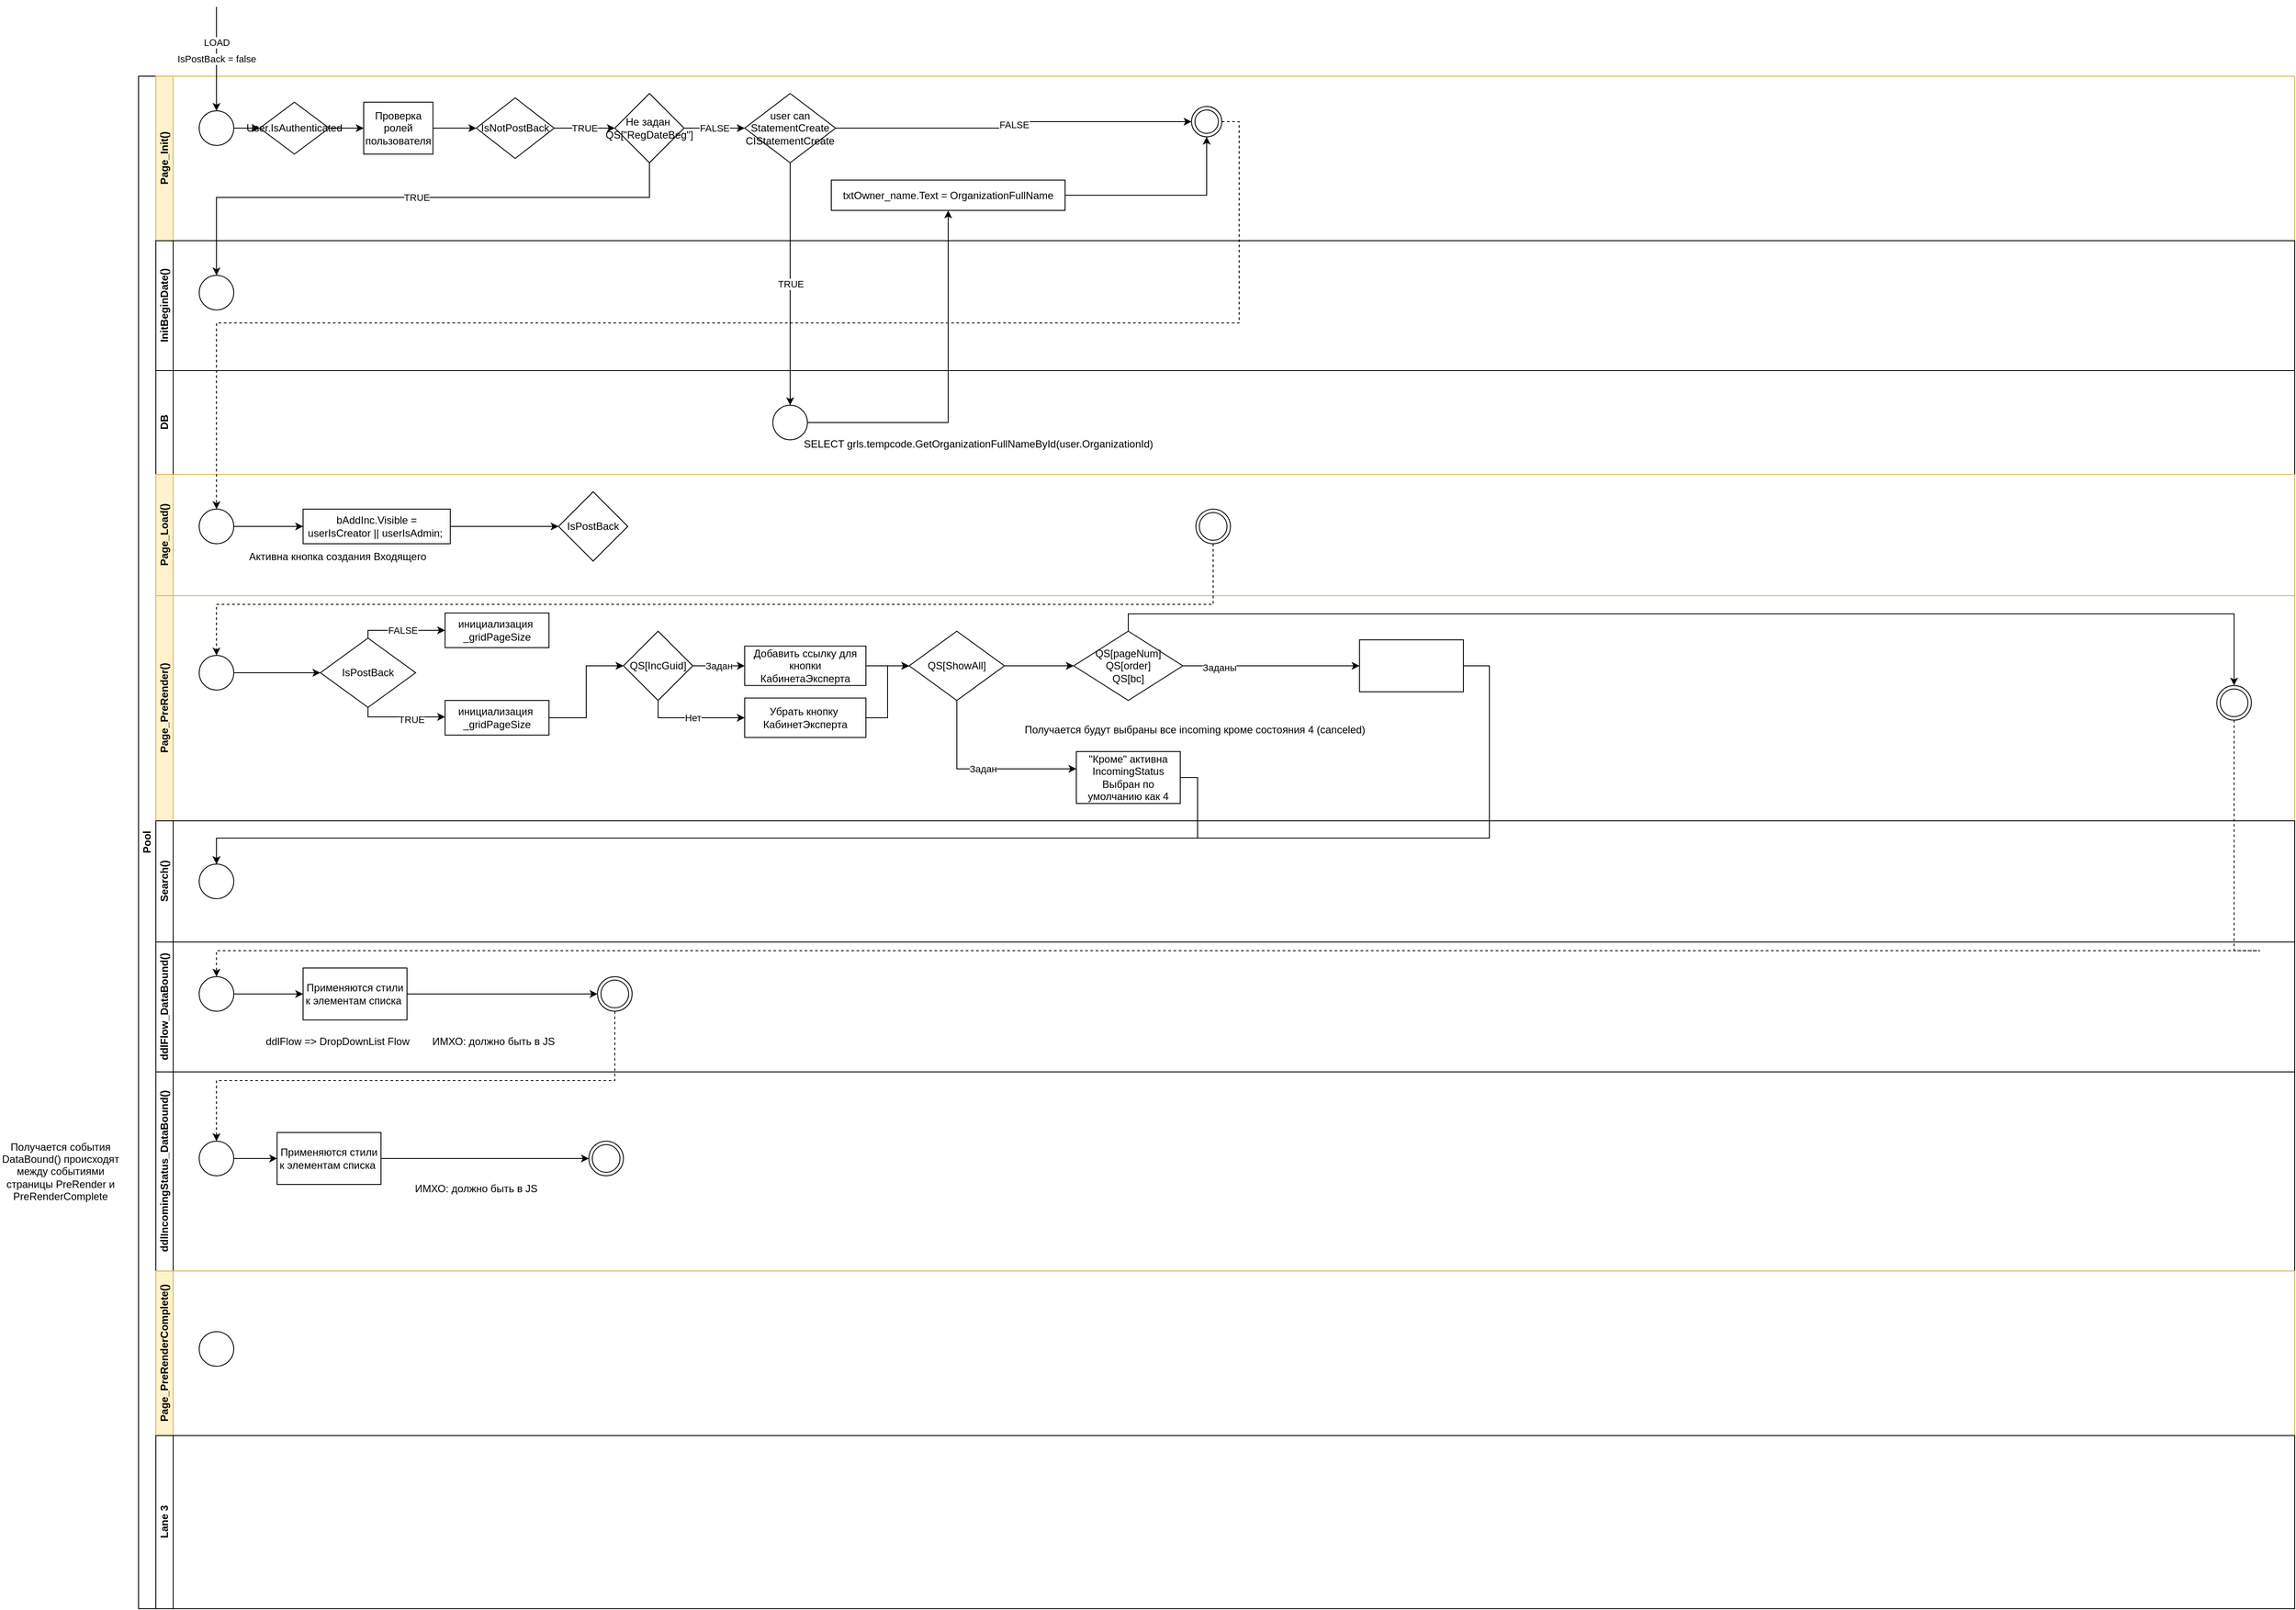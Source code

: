 <mxfile version="20.2.8" type="github" pages="2">
  <diagram id="prtHgNgQTEPvFCAcTncT" name="IsNotPostback">
    <mxGraphModel dx="1410" dy="2114" grid="1" gridSize="10" guides="1" tooltips="1" connect="1" arrows="1" fold="1" page="1" pageScale="1" pageWidth="827" pageHeight="1169" math="0" shadow="0">
      <root>
        <mxCell id="0" />
        <mxCell id="1" parent="0" />
        <mxCell id="dNxyNK7c78bLwvsdeMH5-19" value="Pool" style="swimlane;html=1;childLayout=stackLayout;resizeParent=1;resizeParentMax=0;horizontal=0;startSize=20;horizontalStack=0;" parent="1" vertex="1">
          <mxGeometry x="-30" y="50" width="2490" height="1770" as="geometry" />
        </mxCell>
        <mxCell id="dNxyNK7c78bLwvsdeMH5-20" value="Page_Init()" style="swimlane;html=1;startSize=20;horizontal=0;fillColor=#fff2cc;strokeColor=#d6b656;" parent="dNxyNK7c78bLwvsdeMH5-19" vertex="1">
          <mxGeometry x="20" width="2470" height="190" as="geometry" />
        </mxCell>
        <mxCell id="dNxyNK7c78bLwvsdeMH5-25" value="" style="edgeStyle=orthogonalEdgeStyle;rounded=0;orthogonalLoop=1;jettySize=auto;html=1;" parent="dNxyNK7c78bLwvsdeMH5-20" source="dNxyNK7c78bLwvsdeMH5-23" target="dNxyNK7c78bLwvsdeMH5-24" edge="1">
          <mxGeometry relative="1" as="geometry" />
        </mxCell>
        <mxCell id="dNxyNK7c78bLwvsdeMH5-23" value="" style="ellipse;whiteSpace=wrap;html=1;" parent="dNxyNK7c78bLwvsdeMH5-20" vertex="1">
          <mxGeometry x="50" y="40" width="40" height="40" as="geometry" />
        </mxCell>
        <mxCell id="qjLwmyaU8uEKaYYAKhHv-5" style="edgeStyle=orthogonalEdgeStyle;rounded=0;orthogonalLoop=1;jettySize=auto;html=1;entryX=0;entryY=0.5;entryDx=0;entryDy=0;" edge="1" parent="dNxyNK7c78bLwvsdeMH5-20" source="dNxyNK7c78bLwvsdeMH5-24" target="dNxyNK7c78bLwvsdeMH5-30">
          <mxGeometry relative="1" as="geometry" />
        </mxCell>
        <mxCell id="dNxyNK7c78bLwvsdeMH5-24" value="User.IsAuthenticated" style="rhombus;whiteSpace=wrap;html=1;fontFamily=Helvetica;fontSize=12;fontColor=#000000;align=center;strokeColor=default;fillColor=default;" parent="dNxyNK7c78bLwvsdeMH5-20" vertex="1">
          <mxGeometry x="120" y="30" width="80" height="60" as="geometry" />
        </mxCell>
        <mxCell id="dNxyNK7c78bLwvsdeMH5-33" value="" style="edgeStyle=orthogonalEdgeStyle;rounded=0;orthogonalLoop=1;jettySize=auto;html=1;endArrow=classic;endFill=1;" parent="dNxyNK7c78bLwvsdeMH5-20" source="dNxyNK7c78bLwvsdeMH5-30" target="dNxyNK7c78bLwvsdeMH5-32" edge="1">
          <mxGeometry relative="1" as="geometry" />
        </mxCell>
        <mxCell id="dNxyNK7c78bLwvsdeMH5-30" value="Проверка ролей пользователя" style="rounded=0;whiteSpace=wrap;html=1;fontFamily=Helvetica;fontSize=12;fontColor=#000000;align=center;" parent="dNxyNK7c78bLwvsdeMH5-20" vertex="1">
          <mxGeometry x="240" y="30" width="80" height="60" as="geometry" />
        </mxCell>
        <mxCell id="dNxyNK7c78bLwvsdeMH5-32" value="IsNotPostBack" style="rhombus;whiteSpace=wrap;html=1;fontFamily=Helvetica;fontSize=12;fontColor=default;align=center;strokeColor=default;fillColor=default;" parent="dNxyNK7c78bLwvsdeMH5-20" vertex="1">
          <mxGeometry x="370" y="25" width="90" height="70" as="geometry" />
        </mxCell>
        <mxCell id="qjLwmyaU8uEKaYYAKhHv-28" value="FALSE" style="edgeStyle=orthogonalEdgeStyle;rounded=0;orthogonalLoop=1;jettySize=auto;html=1;entryX=0;entryY=0.5;entryDx=0;entryDy=0;" edge="1" parent="dNxyNK7c78bLwvsdeMH5-20" source="qjLwmyaU8uEKaYYAKhHv-11" target="qjLwmyaU8uEKaYYAKhHv-27">
          <mxGeometry relative="1" as="geometry" />
        </mxCell>
        <mxCell id="qjLwmyaU8uEKaYYAKhHv-11" value="user can&lt;br&gt;StatementCreate&lt;br&gt;CIStatementCreate" style="rhombus;whiteSpace=wrap;html=1;" vertex="1" parent="dNxyNK7c78bLwvsdeMH5-20">
          <mxGeometry x="680" y="20" width="105" height="80" as="geometry" />
        </mxCell>
        <mxCell id="qjLwmyaU8uEKaYYAKhHv-12" value="TRUE" style="edgeStyle=orthogonalEdgeStyle;rounded=0;orthogonalLoop=1;jettySize=auto;html=1;entryX=0;entryY=0.5;entryDx=0;entryDy=0;" edge="1" parent="dNxyNK7c78bLwvsdeMH5-20" source="dNxyNK7c78bLwvsdeMH5-32" target="qjLwmyaU8uEKaYYAKhHv-25">
          <mxGeometry relative="1" as="geometry">
            <mxPoint x="570" y="60" as="targetPoint" />
          </mxGeometry>
        </mxCell>
        <mxCell id="qjLwmyaU8uEKaYYAKhHv-26" value="FALSE" style="edgeStyle=orthogonalEdgeStyle;rounded=0;orthogonalLoop=1;jettySize=auto;html=1;exitX=1;exitY=0.5;exitDx=0;exitDy=0;" edge="1" parent="dNxyNK7c78bLwvsdeMH5-20" source="qjLwmyaU8uEKaYYAKhHv-25" target="qjLwmyaU8uEKaYYAKhHv-11">
          <mxGeometry relative="1" as="geometry" />
        </mxCell>
        <mxCell id="qjLwmyaU8uEKaYYAKhHv-25" value="Не задан&amp;nbsp;&lt;br&gt;QS[&quot;RegDateBeg&quot;]" style="rhombus;whiteSpace=wrap;html=1;" vertex="1" parent="dNxyNK7c78bLwvsdeMH5-20">
          <mxGeometry x="530" y="20" width="80" height="80" as="geometry" />
        </mxCell>
        <mxCell id="qjLwmyaU8uEKaYYAKhHv-27" value="" style="ellipse;shape=doubleEllipse;whiteSpace=wrap;html=1;aspect=fixed;" vertex="1" parent="dNxyNK7c78bLwvsdeMH5-20">
          <mxGeometry x="1196" y="35" width="35" height="35" as="geometry" />
        </mxCell>
        <mxCell id="qjLwmyaU8uEKaYYAKhHv-48" style="edgeStyle=orthogonalEdgeStyle;rounded=0;orthogonalLoop=1;jettySize=auto;html=1;" edge="1" parent="dNxyNK7c78bLwvsdeMH5-20" source="qjLwmyaU8uEKaYYAKhHv-47" target="qjLwmyaU8uEKaYYAKhHv-27">
          <mxGeometry relative="1" as="geometry" />
        </mxCell>
        <mxCell id="qjLwmyaU8uEKaYYAKhHv-47" value="txtOwner_name.Text = OrganizationFullName" style="rounded=0;whiteSpace=wrap;html=1;" vertex="1" parent="dNxyNK7c78bLwvsdeMH5-20">
          <mxGeometry x="780" y="120" width="270" height="35" as="geometry" />
        </mxCell>
        <mxCell id="dNxyNK7c78bLwvsdeMH5-21" value="InitBeginDate()" style="swimlane;html=1;startSize=20;horizontal=0;" parent="dNxyNK7c78bLwvsdeMH5-19" vertex="1">
          <mxGeometry x="20" y="190" width="2470" height="150" as="geometry" />
        </mxCell>
        <mxCell id="qjLwmyaU8uEKaYYAKhHv-9" value="" style="ellipse;whiteSpace=wrap;html=1;" vertex="1" parent="dNxyNK7c78bLwvsdeMH5-21">
          <mxGeometry x="50" y="40" width="40" height="40" as="geometry" />
        </mxCell>
        <mxCell id="dNxyNK7c78bLwvsdeMH5-22" value="DB" style="swimlane;html=1;startSize=20;horizontal=0;" parent="dNxyNK7c78bLwvsdeMH5-19" vertex="1">
          <mxGeometry x="20" y="340" width="2470" height="120" as="geometry" />
        </mxCell>
        <mxCell id="qjLwmyaU8uEKaYYAKhHv-29" value="" style="ellipse;whiteSpace=wrap;html=1;" vertex="1" parent="dNxyNK7c78bLwvsdeMH5-22">
          <mxGeometry x="712.5" y="40" width="40" height="40" as="geometry" />
        </mxCell>
        <mxCell id="qjLwmyaU8uEKaYYAKhHv-31" value="SELECT grls.tempcode.GetOrganizationFullNameById(user.OrganizationId)" style="text;html=1;strokeColor=none;fillColor=none;align=center;verticalAlign=middle;whiteSpace=wrap;rounded=0;" vertex="1" parent="dNxyNK7c78bLwvsdeMH5-22">
          <mxGeometry x="740" y="70" width="420" height="30" as="geometry" />
        </mxCell>
        <mxCell id="qjLwmyaU8uEKaYYAKhHv-17" value="Page_Load()" style="swimlane;html=1;startSize=20;horizontal=0;fillColor=#fff2cc;strokeColor=#d6b656;" vertex="1" parent="dNxyNK7c78bLwvsdeMH5-19">
          <mxGeometry x="20" y="460" width="2470" height="140" as="geometry" />
        </mxCell>
        <mxCell id="qjLwmyaU8uEKaYYAKhHv-18" value="" style="edgeStyle=orthogonalEdgeStyle;rounded=0;orthogonalLoop=1;jettySize=auto;html=1;endArrow=classic;endFill=1;" edge="1" parent="qjLwmyaU8uEKaYYAKhHv-17">
          <mxGeometry relative="1" as="geometry">
            <mxPoint x="320" y="50" as="sourcePoint" />
          </mxGeometry>
        </mxCell>
        <mxCell id="qjLwmyaU8uEKaYYAKhHv-49" value="" style="ellipse;whiteSpace=wrap;html=1;" vertex="1" parent="qjLwmyaU8uEKaYYAKhHv-17">
          <mxGeometry x="50" y="40" width="40" height="40" as="geometry" />
        </mxCell>
        <mxCell id="qjLwmyaU8uEKaYYAKhHv-56" value="Активна кнопка создания Входящего" style="text;html=1;strokeColor=none;fillColor=none;align=center;verticalAlign=middle;whiteSpace=wrap;rounded=0;" vertex="1" parent="qjLwmyaU8uEKaYYAKhHv-17">
          <mxGeometry x="80" y="80" width="260" height="30" as="geometry" />
        </mxCell>
        <mxCell id="qjLwmyaU8uEKaYYAKhHv-60" value="" style="ellipse;shape=doubleEllipse;whiteSpace=wrap;html=1;aspect=fixed;" vertex="1" parent="qjLwmyaU8uEKaYYAKhHv-17">
          <mxGeometry x="1201" y="40" width="40" height="40" as="geometry" />
        </mxCell>
        <mxCell id="qjLwmyaU8uEKaYYAKhHv-7" style="edgeStyle=orthogonalEdgeStyle;rounded=0;orthogonalLoop=1;jettySize=auto;html=1;exitX=0.5;exitY=1;exitDx=0;exitDy=0;" edge="1" parent="dNxyNK7c78bLwvsdeMH5-19" source="qjLwmyaU8uEKaYYAKhHv-25" target="qjLwmyaU8uEKaYYAKhHv-9">
          <mxGeometry relative="1" as="geometry">
            <mxPoint x="180" y="150" as="targetPoint" />
            <Array as="points">
              <mxPoint x="590" y="140" />
              <mxPoint x="90" y="140" />
            </Array>
          </mxGeometry>
        </mxCell>
        <mxCell id="qjLwmyaU8uEKaYYAKhHv-8" value="TRUE" style="edgeLabel;html=1;align=center;verticalAlign=middle;resizable=0;points=[];" vertex="1" connectable="0" parent="qjLwmyaU8uEKaYYAKhHv-7">
          <mxGeometry x="-0.018" relative="1" as="geometry">
            <mxPoint as="offset" />
          </mxGeometry>
        </mxCell>
        <mxCell id="qjLwmyaU8uEKaYYAKhHv-13" value="Page_PreRender()" style="swimlane;html=1;startSize=20;horizontal=0;fillColor=#fff2cc;strokeColor=#d6b656;" vertex="1" parent="dNxyNK7c78bLwvsdeMH5-19">
          <mxGeometry x="20" y="600" width="2470" height="260" as="geometry" />
        </mxCell>
        <mxCell id="qjLwmyaU8uEKaYYAKhHv-14" value="" style="edgeStyle=orthogonalEdgeStyle;rounded=0;orthogonalLoop=1;jettySize=auto;html=1;endArrow=classic;endFill=1;" edge="1" parent="qjLwmyaU8uEKaYYAKhHv-13" target="qjLwmyaU8uEKaYYAKhHv-16">
          <mxGeometry relative="1" as="geometry">
            <mxPoint x="320" y="50" as="sourcePoint" />
          </mxGeometry>
        </mxCell>
        <mxCell id="qjLwmyaU8uEKaYYAKhHv-59" value="" style="ellipse;whiteSpace=wrap;html=1;" vertex="1" parent="qjLwmyaU8uEKaYYAKhHv-13">
          <mxGeometry x="50" y="69" width="40" height="40" as="geometry" />
        </mxCell>
        <mxCell id="qjLwmyaU8uEKaYYAKhHv-64" value="инициализация&amp;nbsp;&lt;br&gt;_gridPageSize" style="whiteSpace=wrap;html=1;" vertex="1" parent="qjLwmyaU8uEKaYYAKhHv-13">
          <mxGeometry x="334" y="121" width="120" height="40" as="geometry" />
        </mxCell>
        <mxCell id="qjLwmyaU8uEKaYYAKhHv-110" value="инициализация&amp;nbsp;&lt;br&gt;_gridPageSize" style="whiteSpace=wrap;html=1;" vertex="1" parent="qjLwmyaU8uEKaYYAKhHv-13">
          <mxGeometry x="334" y="20" width="120" height="40" as="geometry" />
        </mxCell>
        <mxCell id="qjLwmyaU8uEKaYYAKhHv-117" value="Нет" style="edgeStyle=orthogonalEdgeStyle;rounded=0;orthogonalLoop=1;jettySize=auto;html=1;entryX=0;entryY=0.5;entryDx=0;entryDy=0;exitX=0.5;exitY=1;exitDx=0;exitDy=0;" edge="1" parent="qjLwmyaU8uEKaYYAKhHv-13" source="qjLwmyaU8uEKaYYAKhHv-112" target="qjLwmyaU8uEKaYYAKhHv-116">
          <mxGeometry relative="1" as="geometry" />
        </mxCell>
        <mxCell id="qjLwmyaU8uEKaYYAKhHv-112" value="QS[IncGuid]" style="rhombus;whiteSpace=wrap;html=1;" vertex="1" parent="qjLwmyaU8uEKaYYAKhHv-13">
          <mxGeometry x="540" y="41" width="80" height="80" as="geometry" />
        </mxCell>
        <mxCell id="qjLwmyaU8uEKaYYAKhHv-113" value="" style="edgeStyle=orthogonalEdgeStyle;rounded=0;orthogonalLoop=1;jettySize=auto;html=1;" edge="1" parent="qjLwmyaU8uEKaYYAKhHv-13" source="qjLwmyaU8uEKaYYAKhHv-64" target="qjLwmyaU8uEKaYYAKhHv-112">
          <mxGeometry relative="1" as="geometry" />
        </mxCell>
        <mxCell id="qjLwmyaU8uEKaYYAKhHv-114" value="Добавить ссылку для кнопки КабинетаЭксперта" style="whiteSpace=wrap;html=1;" vertex="1" parent="qjLwmyaU8uEKaYYAKhHv-13">
          <mxGeometry x="680" y="58.25" width="140" height="45.5" as="geometry" />
        </mxCell>
        <mxCell id="qjLwmyaU8uEKaYYAKhHv-115" value="Задан" style="edgeStyle=orthogonalEdgeStyle;rounded=0;orthogonalLoop=1;jettySize=auto;html=1;" edge="1" parent="qjLwmyaU8uEKaYYAKhHv-13" source="qjLwmyaU8uEKaYYAKhHv-112" target="qjLwmyaU8uEKaYYAKhHv-114">
          <mxGeometry relative="1" as="geometry" />
        </mxCell>
        <mxCell id="qjLwmyaU8uEKaYYAKhHv-116" value="Убрать кнопку&amp;nbsp;&lt;br&gt;КабинетЭксперта" style="whiteSpace=wrap;html=1;" vertex="1" parent="qjLwmyaU8uEKaYYAKhHv-13">
          <mxGeometry x="680" y="118.25" width="140" height="45.5" as="geometry" />
        </mxCell>
        <mxCell id="qjLwmyaU8uEKaYYAKhHv-118" value="QS[ShowAll]" style="rhombus;whiteSpace=wrap;html=1;" vertex="1" parent="qjLwmyaU8uEKaYYAKhHv-13">
          <mxGeometry x="870" y="41" width="110" height="80" as="geometry" />
        </mxCell>
        <mxCell id="qjLwmyaU8uEKaYYAKhHv-119" value="" style="edgeStyle=orthogonalEdgeStyle;rounded=0;orthogonalLoop=1;jettySize=auto;html=1;" edge="1" parent="qjLwmyaU8uEKaYYAKhHv-13" source="qjLwmyaU8uEKaYYAKhHv-114" target="qjLwmyaU8uEKaYYAKhHv-118">
          <mxGeometry relative="1" as="geometry" />
        </mxCell>
        <mxCell id="qjLwmyaU8uEKaYYAKhHv-120" style="edgeStyle=orthogonalEdgeStyle;rounded=0;orthogonalLoop=1;jettySize=auto;html=1;" edge="1" parent="qjLwmyaU8uEKaYYAKhHv-13" source="qjLwmyaU8uEKaYYAKhHv-116" target="qjLwmyaU8uEKaYYAKhHv-118">
          <mxGeometry relative="1" as="geometry" />
        </mxCell>
        <mxCell id="qjLwmyaU8uEKaYYAKhHv-121" value="&quot;Кроме&quot; активна&lt;br&gt;IncomingStatus Выбран по умолчанию как 4" style="whiteSpace=wrap;html=1;" vertex="1" parent="qjLwmyaU8uEKaYYAKhHv-13">
          <mxGeometry x="1063" y="180" width="120" height="60" as="geometry" />
        </mxCell>
        <mxCell id="qjLwmyaU8uEKaYYAKhHv-122" value="Задан" style="edgeStyle=orthogonalEdgeStyle;rounded=0;orthogonalLoop=1;jettySize=auto;html=1;exitX=0.5;exitY=1;exitDx=0;exitDy=0;" edge="1" parent="qjLwmyaU8uEKaYYAKhHv-13" source="qjLwmyaU8uEKaYYAKhHv-118" target="qjLwmyaU8uEKaYYAKhHv-121">
          <mxGeometry relative="1" as="geometry">
            <Array as="points">
              <mxPoint x="925" y="200" />
            </Array>
          </mxGeometry>
        </mxCell>
        <mxCell id="qjLwmyaU8uEKaYYAKhHv-123" value="Получается будут выбраны все incoming кроме состояния 4 (canceled)" style="text;html=1;strokeColor=none;fillColor=none;align=center;verticalAlign=middle;whiteSpace=wrap;rounded=0;" vertex="1" parent="qjLwmyaU8uEKaYYAKhHv-13">
          <mxGeometry x="990" y="140" width="420" height="30" as="geometry" />
        </mxCell>
        <mxCell id="qjLwmyaU8uEKaYYAKhHv-157" style="edgeStyle=orthogonalEdgeStyle;rounded=0;orthogonalLoop=1;jettySize=auto;html=1;entryX=0.5;entryY=0;entryDx=0;entryDy=0;exitX=0.5;exitY=0;exitDx=0;exitDy=0;" edge="1" parent="qjLwmyaU8uEKaYYAKhHv-13" source="qjLwmyaU8uEKaYYAKhHv-128" target="qjLwmyaU8uEKaYYAKhHv-130">
          <mxGeometry relative="1" as="geometry" />
        </mxCell>
        <mxCell id="qjLwmyaU8uEKaYYAKhHv-128" value="QS[pageNum]&lt;br&gt;QS[order]&lt;br&gt;QS[bc]" style="rhombus;whiteSpace=wrap;html=1;" vertex="1" parent="qjLwmyaU8uEKaYYAKhHv-13">
          <mxGeometry x="1060" y="41" width="126" height="80" as="geometry" />
        </mxCell>
        <mxCell id="qjLwmyaU8uEKaYYAKhHv-129" value="" style="edgeStyle=orthogonalEdgeStyle;rounded=0;orthogonalLoop=1;jettySize=auto;html=1;entryX=0;entryY=0.5;entryDx=0;entryDy=0;exitX=1;exitY=0.5;exitDx=0;exitDy=0;" edge="1" parent="qjLwmyaU8uEKaYYAKhHv-13" source="qjLwmyaU8uEKaYYAKhHv-118" target="qjLwmyaU8uEKaYYAKhHv-128">
          <mxGeometry relative="1" as="geometry" />
        </mxCell>
        <mxCell id="qjLwmyaU8uEKaYYAKhHv-130" value="" style="ellipse;shape=doubleEllipse;whiteSpace=wrap;html=1;aspect=fixed;" vertex="1" parent="qjLwmyaU8uEKaYYAKhHv-13">
          <mxGeometry x="2380" y="103.75" width="40" height="40" as="geometry" />
        </mxCell>
        <mxCell id="qjLwmyaU8uEKaYYAKhHv-153" value="" style="whiteSpace=wrap;html=1;" vertex="1" parent="qjLwmyaU8uEKaYYAKhHv-13">
          <mxGeometry x="1390" y="51" width="120" height="60" as="geometry" />
        </mxCell>
        <mxCell id="qjLwmyaU8uEKaYYAKhHv-154" value="" style="edgeStyle=orthogonalEdgeStyle;rounded=0;orthogonalLoop=1;jettySize=auto;html=1;" edge="1" parent="qjLwmyaU8uEKaYYAKhHv-13" source="qjLwmyaU8uEKaYYAKhHv-128" target="qjLwmyaU8uEKaYYAKhHv-153">
          <mxGeometry relative="1" as="geometry" />
        </mxCell>
        <mxCell id="qjLwmyaU8uEKaYYAKhHv-156" value="Заданы" style="edgeLabel;html=1;align=center;verticalAlign=middle;resizable=0;points=[];" vertex="1" connectable="0" parent="qjLwmyaU8uEKaYYAKhHv-154">
          <mxGeometry x="-0.579" y="-2" relative="1" as="geometry">
            <mxPoint x="-1" as="offset" />
          </mxGeometry>
        </mxCell>
        <mxCell id="qjLwmyaU8uEKaYYAKhHv-23" value="Search()" style="swimlane;html=1;startSize=20;horizontal=0;" vertex="1" parent="dNxyNK7c78bLwvsdeMH5-19">
          <mxGeometry x="20" y="860" width="2470" height="140" as="geometry" />
        </mxCell>
        <mxCell id="qjLwmyaU8uEKaYYAKhHv-24" value="" style="edgeStyle=orthogonalEdgeStyle;rounded=0;orthogonalLoop=1;jettySize=auto;html=1;endArrow=classic;endFill=1;" edge="1" parent="qjLwmyaU8uEKaYYAKhHv-23">
          <mxGeometry relative="1" as="geometry">
            <mxPoint x="320" y="50" as="sourcePoint" />
          </mxGeometry>
        </mxCell>
        <mxCell id="qjLwmyaU8uEKaYYAKhHv-151" value="" style="ellipse;whiteSpace=wrap;html=1;" vertex="1" parent="qjLwmyaU8uEKaYYAKhHv-23">
          <mxGeometry x="50" y="50" width="40" height="40" as="geometry" />
        </mxCell>
        <mxCell id="qjLwmyaU8uEKaYYAKhHv-19" value="ddlFlow_DataBound()" style="swimlane;html=1;startSize=20;horizontal=0;" vertex="1" parent="dNxyNK7c78bLwvsdeMH5-19">
          <mxGeometry x="20" y="1000" width="2470" height="150" as="geometry" />
        </mxCell>
        <mxCell id="qjLwmyaU8uEKaYYAKhHv-20" value="" style="edgeStyle=orthogonalEdgeStyle;rounded=0;orthogonalLoop=1;jettySize=auto;html=1;endArrow=classic;endFill=1;" edge="1" parent="qjLwmyaU8uEKaYYAKhHv-19">
          <mxGeometry relative="1" as="geometry">
            <mxPoint x="320" y="50" as="sourcePoint" />
          </mxGeometry>
        </mxCell>
        <mxCell id="qjLwmyaU8uEKaYYAKhHv-164" value="ddlFlow =&amp;gt; DropDownList Flow" style="text;html=1;strokeColor=none;fillColor=none;align=center;verticalAlign=middle;whiteSpace=wrap;rounded=0;" vertex="1" parent="qjLwmyaU8uEKaYYAKhHv-19">
          <mxGeometry x="120" y="100" width="180" height="30" as="geometry" />
        </mxCell>
        <mxCell id="qjLwmyaU8uEKaYYAKhHv-172" value="ИМХО: должно быть в JS" style="text;html=1;strokeColor=none;fillColor=none;align=center;verticalAlign=middle;whiteSpace=wrap;rounded=0;" vertex="1" parent="qjLwmyaU8uEKaYYAKhHv-19">
          <mxGeometry x="300" y="100" width="180" height="30" as="geometry" />
        </mxCell>
        <mxCell id="qjLwmyaU8uEKaYYAKhHv-181" style="edgeStyle=none;rounded=0;orthogonalLoop=1;jettySize=auto;html=1;endArrow=classic;endFill=1;" edge="1" parent="qjLwmyaU8uEKaYYAKhHv-19" source="qjLwmyaU8uEKaYYAKhHv-162" target="qjLwmyaU8uEKaYYAKhHv-179">
          <mxGeometry relative="1" as="geometry" />
        </mxCell>
        <mxCell id="qjLwmyaU8uEKaYYAKhHv-162" value="Применяются стили к элементам списка&amp;nbsp;" style="whiteSpace=wrap;html=1;" vertex="1" parent="qjLwmyaU8uEKaYYAKhHv-19">
          <mxGeometry x="170" y="30" width="120" height="60" as="geometry" />
        </mxCell>
        <mxCell id="qjLwmyaU8uEKaYYAKhHv-179" value="" style="ellipse;shape=doubleEllipse;whiteSpace=wrap;html=1;aspect=fixed;" vertex="1" parent="qjLwmyaU8uEKaYYAKhHv-19">
          <mxGeometry x="510" y="40" width="40" height="40" as="geometry" />
        </mxCell>
        <mxCell id="qjLwmyaU8uEKaYYAKhHv-159" value="" style="ellipse;whiteSpace=wrap;html=1;" vertex="1" parent="qjLwmyaU8uEKaYYAKhHv-19">
          <mxGeometry x="50" y="40" width="40" height="40" as="geometry" />
        </mxCell>
        <mxCell id="qjLwmyaU8uEKaYYAKhHv-163" value="" style="edgeStyle=none;rounded=0;orthogonalLoop=1;jettySize=auto;html=1;endArrow=classic;endFill=1;" edge="1" parent="qjLwmyaU8uEKaYYAKhHv-19" source="qjLwmyaU8uEKaYYAKhHv-159" target="qjLwmyaU8uEKaYYAKhHv-162">
          <mxGeometry relative="1" as="geometry" />
        </mxCell>
        <mxCell id="qjLwmyaU8uEKaYYAKhHv-165" value="ddlIncomingStatus_DataBound()" style="swimlane;html=1;startSize=20;horizontal=0;" vertex="1" parent="dNxyNK7c78bLwvsdeMH5-19">
          <mxGeometry x="20" y="1150" width="2470" height="230" as="geometry" />
        </mxCell>
        <mxCell id="qjLwmyaU8uEKaYYAKhHv-166" value="" style="edgeStyle=orthogonalEdgeStyle;rounded=0;orthogonalLoop=1;jettySize=auto;html=1;endArrow=classic;endFill=1;" edge="1" parent="qjLwmyaU8uEKaYYAKhHv-165">
          <mxGeometry relative="1" as="geometry">
            <mxPoint x="320" y="50" as="sourcePoint" />
          </mxGeometry>
        </mxCell>
        <mxCell id="qjLwmyaU8uEKaYYAKhHv-169" value="" style="ellipse;whiteSpace=wrap;html=1;" vertex="1" parent="qjLwmyaU8uEKaYYAKhHv-165">
          <mxGeometry x="50" y="80" width="40" height="40" as="geometry" />
        </mxCell>
        <mxCell id="qjLwmyaU8uEKaYYAKhHv-182" style="edgeStyle=none;rounded=0;orthogonalLoop=1;jettySize=auto;html=1;endArrow=classic;endFill=1;" edge="1" parent="qjLwmyaU8uEKaYYAKhHv-165" source="qjLwmyaU8uEKaYYAKhHv-170" target="qjLwmyaU8uEKaYYAKhHv-180">
          <mxGeometry relative="1" as="geometry" />
        </mxCell>
        <mxCell id="qjLwmyaU8uEKaYYAKhHv-170" value="Применяются стили к элементам списка&amp;nbsp;" style="whiteSpace=wrap;html=1;" vertex="1" parent="qjLwmyaU8uEKaYYAKhHv-165">
          <mxGeometry x="140" y="70" width="120" height="60" as="geometry" />
        </mxCell>
        <mxCell id="qjLwmyaU8uEKaYYAKhHv-171" value="" style="edgeStyle=none;rounded=0;orthogonalLoop=1;jettySize=auto;html=1;endArrow=classic;endFill=1;exitX=1;exitY=0.5;exitDx=0;exitDy=0;entryX=0;entryY=0.5;entryDx=0;entryDy=0;" edge="1" parent="qjLwmyaU8uEKaYYAKhHv-165" source="qjLwmyaU8uEKaYYAKhHv-169" target="qjLwmyaU8uEKaYYAKhHv-170">
          <mxGeometry relative="1" as="geometry">
            <mxPoint x="110" y="-70" as="sourcePoint" />
            <mxPoint x="150" y="-70" as="targetPoint" />
          </mxGeometry>
        </mxCell>
        <mxCell id="qjLwmyaU8uEKaYYAKhHv-178" value="ИМХО: должно быть в JS" style="text;html=1;strokeColor=none;fillColor=none;align=center;verticalAlign=middle;whiteSpace=wrap;rounded=0;" vertex="1" parent="qjLwmyaU8uEKaYYAKhHv-165">
          <mxGeometry x="280" y="120" width="180" height="30" as="geometry" />
        </mxCell>
        <mxCell id="qjLwmyaU8uEKaYYAKhHv-180" value="" style="ellipse;shape=doubleEllipse;whiteSpace=wrap;html=1;aspect=fixed;" vertex="1" parent="qjLwmyaU8uEKaYYAKhHv-165">
          <mxGeometry x="500" y="80" width="40" height="40" as="geometry" />
        </mxCell>
        <mxCell id="qjLwmyaU8uEKaYYAKhHv-167" value="Page_PreRenderComplete()" style="swimlane;html=1;startSize=20;horizontal=0;fillColor=#fff2cc;strokeColor=#d6b656;" vertex="1" parent="dNxyNK7c78bLwvsdeMH5-19">
          <mxGeometry x="20" y="1380" width="2470" height="190" as="geometry" />
        </mxCell>
        <mxCell id="qjLwmyaU8uEKaYYAKhHv-168" value="" style="edgeStyle=orthogonalEdgeStyle;rounded=0;orthogonalLoop=1;jettySize=auto;html=1;endArrow=classic;endFill=1;" edge="1" parent="qjLwmyaU8uEKaYYAKhHv-167">
          <mxGeometry relative="1" as="geometry">
            <mxPoint x="320" y="50" as="sourcePoint" />
          </mxGeometry>
        </mxCell>
        <mxCell id="qjLwmyaU8uEKaYYAKhHv-183" value="" style="ellipse;whiteSpace=wrap;html=1;" vertex="1" parent="qjLwmyaU8uEKaYYAKhHv-167">
          <mxGeometry x="50" y="70" width="40" height="40" as="geometry" />
        </mxCell>
        <mxCell id="qjLwmyaU8uEKaYYAKhHv-21" value="Lane 3" style="swimlane;html=1;startSize=20;horizontal=0;" vertex="1" parent="dNxyNK7c78bLwvsdeMH5-19">
          <mxGeometry x="20" y="1570" width="2470" height="200" as="geometry" />
        </mxCell>
        <mxCell id="qjLwmyaU8uEKaYYAKhHv-22" value="" style="edgeStyle=orthogonalEdgeStyle;rounded=0;orthogonalLoop=1;jettySize=auto;html=1;endArrow=classic;endFill=1;" edge="1" parent="qjLwmyaU8uEKaYYAKhHv-21">
          <mxGeometry relative="1" as="geometry">
            <mxPoint x="320" y="50" as="sourcePoint" />
          </mxGeometry>
        </mxCell>
        <mxCell id="qjLwmyaU8uEKaYYAKhHv-30" value="TRUE" style="edgeStyle=orthogonalEdgeStyle;rounded=0;orthogonalLoop=1;jettySize=auto;html=1;exitX=0.5;exitY=1;exitDx=0;exitDy=0;entryX=0.5;entryY=0;entryDx=0;entryDy=0;" edge="1" parent="dNxyNK7c78bLwvsdeMH5-19" source="qjLwmyaU8uEKaYYAKhHv-11" target="qjLwmyaU8uEKaYYAKhHv-29">
          <mxGeometry relative="1" as="geometry">
            <Array as="points">
              <mxPoint x="753" y="110" />
              <mxPoint x="753" y="110" />
            </Array>
          </mxGeometry>
        </mxCell>
        <mxCell id="qjLwmyaU8uEKaYYAKhHv-46" style="edgeStyle=orthogonalEdgeStyle;rounded=0;orthogonalLoop=1;jettySize=auto;html=1;" edge="1" parent="dNxyNK7c78bLwvsdeMH5-19" source="qjLwmyaU8uEKaYYAKhHv-29" target="qjLwmyaU8uEKaYYAKhHv-47">
          <mxGeometry relative="1" as="geometry">
            <mxPoint x="880" y="150" as="targetPoint" />
            <Array as="points">
              <mxPoint x="935" y="400" />
            </Array>
          </mxGeometry>
        </mxCell>
        <mxCell id="qjLwmyaU8uEKaYYAKhHv-50" style="edgeStyle=orthogonalEdgeStyle;rounded=0;orthogonalLoop=1;jettySize=auto;html=1;exitX=1;exitY=0.5;exitDx=0;exitDy=0;entryX=0.5;entryY=0;entryDx=0;entryDy=0;dashed=1;" edge="1" parent="dNxyNK7c78bLwvsdeMH5-19" source="qjLwmyaU8uEKaYYAKhHv-27" target="qjLwmyaU8uEKaYYAKhHv-49">
          <mxGeometry relative="1" as="geometry" />
        </mxCell>
        <mxCell id="qjLwmyaU8uEKaYYAKhHv-61" style="edgeStyle=orthogonalEdgeStyle;rounded=0;orthogonalLoop=1;jettySize=auto;html=1;exitX=0.5;exitY=1;exitDx=0;exitDy=0;entryX=0.5;entryY=0;entryDx=0;entryDy=0;dashed=1;" edge="1" parent="dNxyNK7c78bLwvsdeMH5-19" source="qjLwmyaU8uEKaYYAKhHv-60" target="qjLwmyaU8uEKaYYAKhHv-59">
          <mxGeometry relative="1" as="geometry">
            <mxPoint x="1261.0" y="62.5" as="sourcePoint" />
            <mxPoint x="110" y="510" as="targetPoint" />
            <Array as="points">
              <mxPoint x="1241" y="610" />
              <mxPoint x="90" y="610" />
            </Array>
          </mxGeometry>
        </mxCell>
        <mxCell id="qjLwmyaU8uEKaYYAKhHv-152" style="edgeStyle=orthogonalEdgeStyle;rounded=0;orthogonalLoop=1;jettySize=auto;html=1;entryX=0.5;entryY=0;entryDx=0;entryDy=0;exitX=1;exitY=0.5;exitDx=0;exitDy=0;" edge="1" parent="dNxyNK7c78bLwvsdeMH5-19" source="qjLwmyaU8uEKaYYAKhHv-121" target="qjLwmyaU8uEKaYYAKhHv-151">
          <mxGeometry relative="1" as="geometry">
            <Array as="points">
              <mxPoint x="1223" y="810" />
              <mxPoint x="1223" y="880" />
              <mxPoint x="90" y="880" />
            </Array>
          </mxGeometry>
        </mxCell>
        <mxCell id="qjLwmyaU8uEKaYYAKhHv-155" style="edgeStyle=orthogonalEdgeStyle;rounded=0;orthogonalLoop=1;jettySize=auto;html=1;exitX=1;exitY=0.5;exitDx=0;exitDy=0;entryX=0.5;entryY=0;entryDx=0;entryDy=0;" edge="1" parent="dNxyNK7c78bLwvsdeMH5-19" source="qjLwmyaU8uEKaYYAKhHv-153" target="qjLwmyaU8uEKaYYAKhHv-151">
          <mxGeometry relative="1" as="geometry">
            <Array as="points">
              <mxPoint x="1560" y="681" />
              <mxPoint x="1560" y="880" />
              <mxPoint x="90" y="880" />
            </Array>
          </mxGeometry>
        </mxCell>
        <mxCell id="qjLwmyaU8uEKaYYAKhHv-158" style="edgeStyle=orthogonalEdgeStyle;rounded=0;orthogonalLoop=1;jettySize=auto;html=1;dashed=1;startArrow=none;entryX=0.5;entryY=0;entryDx=0;entryDy=0;exitX=0.5;exitY=1;exitDx=0;exitDy=0;" edge="1" parent="dNxyNK7c78bLwvsdeMH5-19" source="qjLwmyaU8uEKaYYAKhHv-179" target="qjLwmyaU8uEKaYYAKhHv-169">
          <mxGeometry relative="1" as="geometry">
            <mxPoint x="320" y="1180" as="sourcePoint" />
            <mxPoint x="140" y="1140" as="targetPoint" />
            <Array as="points">
              <mxPoint x="550" y="1160" />
              <mxPoint x="90" y="1160" />
            </Array>
          </mxGeometry>
        </mxCell>
        <mxCell id="qjLwmyaU8uEKaYYAKhHv-160" value="" style="edgeStyle=orthogonalEdgeStyle;rounded=0;orthogonalLoop=1;jettySize=auto;html=1;dashed=1;endArrow=classic;exitX=0.5;exitY=1;exitDx=0;exitDy=0;entryX=0.5;entryY=0;entryDx=0;entryDy=0;endFill=1;" edge="1" parent="dNxyNK7c78bLwvsdeMH5-19" source="qjLwmyaU8uEKaYYAKhHv-130" target="qjLwmyaU8uEKaYYAKhHv-159">
          <mxGeometry relative="1" as="geometry">
            <mxPoint x="1580" y="600" as="sourcePoint" />
            <mxPoint x="160" y="1020" as="targetPoint" />
            <Array as="points">
              <mxPoint x="2450" y="1010" />
              <mxPoint x="130" y="1010" />
            </Array>
          </mxGeometry>
        </mxCell>
        <mxCell id="qjLwmyaU8uEKaYYAKhHv-2" value="IsPostBack = false" style="endArrow=classic;html=1;rounded=0;" edge="1" parent="1" target="dNxyNK7c78bLwvsdeMH5-23">
          <mxGeometry width="50" height="50" relative="1" as="geometry">
            <mxPoint x="60" y="-30" as="sourcePoint" />
            <mxPoint x="130" y="-50" as="targetPoint" />
          </mxGeometry>
        </mxCell>
        <mxCell id="qjLwmyaU8uEKaYYAKhHv-3" value="LOAD" style="edgeLabel;html=1;align=center;verticalAlign=middle;resizable=0;points=[];" vertex="1" connectable="0" parent="qjLwmyaU8uEKaYYAKhHv-2">
          <mxGeometry x="-0.314" relative="1" as="geometry">
            <mxPoint as="offset" />
          </mxGeometry>
        </mxCell>
        <mxCell id="qjLwmyaU8uEKaYYAKhHv-58" value="" style="edgeStyle=orthogonalEdgeStyle;rounded=0;orthogonalLoop=1;jettySize=auto;html=1;" edge="1" parent="1" source="qjLwmyaU8uEKaYYAKhHv-54" target="qjLwmyaU8uEKaYYAKhHv-57">
          <mxGeometry relative="1" as="geometry" />
        </mxCell>
        <mxCell id="qjLwmyaU8uEKaYYAKhHv-54" value="bAddInc.Visible = userIsCreator || userIsAdmin;&amp;nbsp;" style="whiteSpace=wrap;html=1;" vertex="1" parent="1">
          <mxGeometry x="160" y="550" width="170" height="40" as="geometry" />
        </mxCell>
        <mxCell id="qjLwmyaU8uEKaYYAKhHv-55" value="" style="edgeStyle=orthogonalEdgeStyle;rounded=0;orthogonalLoop=1;jettySize=auto;html=1;" edge="1" parent="1" source="qjLwmyaU8uEKaYYAKhHv-49" target="qjLwmyaU8uEKaYYAKhHv-54">
          <mxGeometry relative="1" as="geometry" />
        </mxCell>
        <mxCell id="qjLwmyaU8uEKaYYAKhHv-57" value="IsPostBack" style="rhombus;whiteSpace=wrap;html=1;" vertex="1" parent="1">
          <mxGeometry x="455" y="530" width="80" height="80" as="geometry" />
        </mxCell>
        <mxCell id="qjLwmyaU8uEKaYYAKhHv-65" value="FALSE" style="edgeStyle=orthogonalEdgeStyle;rounded=0;orthogonalLoop=1;jettySize=auto;html=1;entryX=0;entryY=0.5;entryDx=0;entryDy=0;exitX=0.5;exitY=0;exitDx=0;exitDy=0;" edge="1" parent="1" source="qjLwmyaU8uEKaYYAKhHv-62" target="qjLwmyaU8uEKaYYAKhHv-110">
          <mxGeometry relative="1" as="geometry">
            <Array as="points">
              <mxPoint x="235" y="690" />
            </Array>
          </mxGeometry>
        </mxCell>
        <mxCell id="qjLwmyaU8uEKaYYAKhHv-66" value="" style="edgeStyle=orthogonalEdgeStyle;rounded=0;orthogonalLoop=1;jettySize=auto;html=1;exitX=0.5;exitY=1;exitDx=0;exitDy=0;" edge="1" parent="1" source="qjLwmyaU8uEKaYYAKhHv-62" target="qjLwmyaU8uEKaYYAKhHv-64">
          <mxGeometry relative="1" as="geometry">
            <Array as="points">
              <mxPoint x="235" y="790" />
            </Array>
          </mxGeometry>
        </mxCell>
        <mxCell id="qjLwmyaU8uEKaYYAKhHv-111" value="TRUE" style="edgeLabel;html=1;align=center;verticalAlign=middle;resizable=0;points=[];" vertex="1" connectable="0" parent="qjLwmyaU8uEKaYYAKhHv-66">
          <mxGeometry x="0.21" y="-3" relative="1" as="geometry">
            <mxPoint as="offset" />
          </mxGeometry>
        </mxCell>
        <mxCell id="qjLwmyaU8uEKaYYAKhHv-62" value="IsPostBack" style="rhombus;whiteSpace=wrap;html=1;" vertex="1" parent="1">
          <mxGeometry x="180" y="699" width="110" height="80" as="geometry" />
        </mxCell>
        <mxCell id="qjLwmyaU8uEKaYYAKhHv-63" value="" style="edgeStyle=orthogonalEdgeStyle;rounded=0;orthogonalLoop=1;jettySize=auto;html=1;" edge="1" parent="1" source="qjLwmyaU8uEKaYYAKhHv-59" target="qjLwmyaU8uEKaYYAKhHv-62">
          <mxGeometry relative="1" as="geometry" />
        </mxCell>
        <mxCell id="qjLwmyaU8uEKaYYAKhHv-184" value="Получается события DataBound() происходят между событиями страницы PreRender и PreRenderComplete" style="text;html=1;strokeColor=none;fillColor=none;align=center;verticalAlign=middle;whiteSpace=wrap;rounded=0;" vertex="1" parent="1">
          <mxGeometry x="-190" y="1270" width="140" height="90" as="geometry" />
        </mxCell>
      </root>
    </mxGraphModel>
  </diagram>
  <diagram id="e3KUffEwfyU8mr6G7Obt" name="bSeek_Clicked">
    <mxGraphModel dx="1610" dy="2114" grid="1" gridSize="10" guides="1" tooltips="1" connect="1" arrows="1" fold="1" page="1" pageScale="1" pageWidth="827" pageHeight="1169" math="0" shadow="0">
      <root>
        <mxCell id="0" />
        <mxCell id="1" parent="0" />
        <mxCell id="ZuPbJozLTuiYDLv1uglA-1" value="Pool" style="swimlane;html=1;childLayout=stackLayout;resizeParent=1;resizeParentMax=0;horizontal=0;startSize=20;horizontalStack=0;" vertex="1" parent="1">
          <mxGeometry x="-30" y="50" width="2490" height="1770" as="geometry" />
        </mxCell>
        <mxCell id="ZuPbJozLTuiYDLv1uglA-77" value="Lane 3" style="swimlane;html=1;startSize=20;horizontal=0;" vertex="1" parent="ZuPbJozLTuiYDLv1uglA-1">
          <mxGeometry x="20" width="2470" height="200" as="geometry" />
        </mxCell>
        <mxCell id="ZuPbJozLTuiYDLv1uglA-78" value="" style="edgeStyle=orthogonalEdgeStyle;rounded=0;orthogonalLoop=1;jettySize=auto;html=1;endArrow=classic;endFill=1;" edge="1" parent="ZuPbJozLTuiYDLv1uglA-77">
          <mxGeometry relative="1" as="geometry">
            <mxPoint x="320" y="50" as="sourcePoint" />
          </mxGeometry>
        </mxCell>
        <mxCell id="lZBe6F1vkot5XWrMkhTa-4" style="edgeStyle=none;rounded=0;orthogonalLoop=1;jettySize=auto;html=1;endArrow=classic;endFill=1;" edge="1" parent="ZuPbJozLTuiYDLv1uglA-77" source="lZBe6F1vkot5XWrMkhTa-2" target="lZBe6F1vkot5XWrMkhTa-3">
          <mxGeometry relative="1" as="geometry" />
        </mxCell>
        <mxCell id="lZBe6F1vkot5XWrMkhTa-2" value="" style="ellipse;whiteSpace=wrap;html=1;" vertex="1" parent="ZuPbJozLTuiYDLv1uglA-77">
          <mxGeometry x="50" y="80" width="40" height="40" as="geometry" />
        </mxCell>
        <mxCell id="lZBe6F1vkot5XWrMkhTa-3" value="Redirect" style="ellipse;shape=doubleEllipse;whiteSpace=wrap;html=1;aspect=fixed;verticalAlign=top;align=center;labelPosition=center;verticalLabelPosition=bottom;" vertex="1" parent="ZuPbJozLTuiYDLv1uglA-77">
          <mxGeometry x="170" y="82.5" width="35" height="35" as="geometry" />
        </mxCell>
        <mxCell id="ZuPbJozLTuiYDLv1uglA-2" value="Page_Init()" style="swimlane;html=1;startSize=20;horizontal=0;fillColor=#fff2cc;strokeColor=#d6b656;" vertex="1" parent="ZuPbJozLTuiYDLv1uglA-1">
          <mxGeometry x="20" y="200" width="2470" height="190" as="geometry" />
        </mxCell>
        <mxCell id="ZuPbJozLTuiYDLv1uglA-3" value="" style="edgeStyle=orthogonalEdgeStyle;rounded=0;orthogonalLoop=1;jettySize=auto;html=1;" edge="1" parent="ZuPbJozLTuiYDLv1uglA-2" source="ZuPbJozLTuiYDLv1uglA-4" target="ZuPbJozLTuiYDLv1uglA-6">
          <mxGeometry relative="1" as="geometry" />
        </mxCell>
        <mxCell id="ZuPbJozLTuiYDLv1uglA-4" value="" style="ellipse;whiteSpace=wrap;html=1;" vertex="1" parent="ZuPbJozLTuiYDLv1uglA-2">
          <mxGeometry x="50" y="40" width="40" height="40" as="geometry" />
        </mxCell>
        <mxCell id="ZuPbJozLTuiYDLv1uglA-5" style="edgeStyle=orthogonalEdgeStyle;rounded=0;orthogonalLoop=1;jettySize=auto;html=1;entryX=0;entryY=0.5;entryDx=0;entryDy=0;" edge="1" parent="ZuPbJozLTuiYDLv1uglA-2" source="ZuPbJozLTuiYDLv1uglA-6" target="ZuPbJozLTuiYDLv1uglA-8">
          <mxGeometry relative="1" as="geometry" />
        </mxCell>
        <mxCell id="ZuPbJozLTuiYDLv1uglA-6" value="User.IsAuthenticated" style="rhombus;whiteSpace=wrap;html=1;fontFamily=Helvetica;fontSize=12;fontColor=#000000;align=center;strokeColor=default;fillColor=default;" vertex="1" parent="ZuPbJozLTuiYDLv1uglA-2">
          <mxGeometry x="120" y="30" width="80" height="60" as="geometry" />
        </mxCell>
        <mxCell id="ZuPbJozLTuiYDLv1uglA-7" value="" style="edgeStyle=orthogonalEdgeStyle;rounded=0;orthogonalLoop=1;jettySize=auto;html=1;endArrow=classic;endFill=1;" edge="1" parent="ZuPbJozLTuiYDLv1uglA-2" source="ZuPbJozLTuiYDLv1uglA-8" target="ZuPbJozLTuiYDLv1uglA-9">
          <mxGeometry relative="1" as="geometry" />
        </mxCell>
        <mxCell id="ZuPbJozLTuiYDLv1uglA-8" value="Проверка ролей пользователя" style="rounded=0;whiteSpace=wrap;html=1;fontFamily=Helvetica;fontSize=12;fontColor=#000000;align=center;" vertex="1" parent="ZuPbJozLTuiYDLv1uglA-2">
          <mxGeometry x="240" y="30" width="80" height="60" as="geometry" />
        </mxCell>
        <mxCell id="ZuPbJozLTuiYDLv1uglA-9" value="IsNotPostBack" style="rhombus;whiteSpace=wrap;html=1;fontFamily=Helvetica;fontSize=12;fontColor=default;align=center;strokeColor=default;fillColor=default;" vertex="1" parent="ZuPbJozLTuiYDLv1uglA-2">
          <mxGeometry x="370" y="25" width="90" height="70" as="geometry" />
        </mxCell>
        <mxCell id="ZuPbJozLTuiYDLv1uglA-12" value="FALSE" style="edgeStyle=orthogonalEdgeStyle;rounded=0;orthogonalLoop=1;jettySize=auto;html=1;" edge="1" parent="ZuPbJozLTuiYDLv1uglA-2" source="ZuPbJozLTuiYDLv1uglA-9" target="ZuPbJozLTuiYDLv1uglA-15">
          <mxGeometry relative="1" as="geometry">
            <mxPoint x="530" y="60" as="targetPoint" />
          </mxGeometry>
        </mxCell>
        <mxCell id="ZuPbJozLTuiYDLv1uglA-15" value="" style="ellipse;shape=doubleEllipse;whiteSpace=wrap;html=1;aspect=fixed;" vertex="1" parent="ZuPbJozLTuiYDLv1uglA-2">
          <mxGeometry x="530" y="42.5" width="35" height="35" as="geometry" />
        </mxCell>
        <mxCell id="ZuPbJozLTuiYDLv1uglA-18" value="InitBeginDate()" style="swimlane;html=1;startSize=20;horizontal=0;" vertex="1" parent="ZuPbJozLTuiYDLv1uglA-1">
          <mxGeometry x="20" y="390" width="2470" height="150" as="geometry" />
        </mxCell>
        <mxCell id="ZuPbJozLTuiYDLv1uglA-19" value="" style="ellipse;whiteSpace=wrap;html=1;" vertex="1" parent="ZuPbJozLTuiYDLv1uglA-18">
          <mxGeometry x="50" y="40" width="40" height="40" as="geometry" />
        </mxCell>
        <mxCell id="ZuPbJozLTuiYDLv1uglA-20" value="DB" style="swimlane;html=1;startSize=20;horizontal=0;" vertex="1" parent="ZuPbJozLTuiYDLv1uglA-1">
          <mxGeometry x="20" y="540" width="2470" height="120" as="geometry" />
        </mxCell>
        <mxCell id="ZuPbJozLTuiYDLv1uglA-21" value="" style="ellipse;whiteSpace=wrap;html=1;" vertex="1" parent="ZuPbJozLTuiYDLv1uglA-20">
          <mxGeometry x="712.5" y="40" width="40" height="40" as="geometry" />
        </mxCell>
        <mxCell id="ZuPbJozLTuiYDLv1uglA-22" value="SELECT grls.tempcode.GetOrganizationFullNameById(user.OrganizationId)" style="text;html=1;strokeColor=none;fillColor=none;align=center;verticalAlign=middle;whiteSpace=wrap;rounded=0;" vertex="1" parent="ZuPbJozLTuiYDLv1uglA-20">
          <mxGeometry x="740" y="70" width="420" height="30" as="geometry" />
        </mxCell>
        <mxCell id="ZuPbJozLTuiYDLv1uglA-23" value="Page_Load()" style="swimlane;html=1;startSize=20;horizontal=0;fillColor=#fff2cc;strokeColor=#d6b656;" vertex="1" parent="ZuPbJozLTuiYDLv1uglA-1">
          <mxGeometry x="20" y="660" width="2470" height="140" as="geometry" />
        </mxCell>
        <mxCell id="ZuPbJozLTuiYDLv1uglA-24" value="" style="edgeStyle=orthogonalEdgeStyle;rounded=0;orthogonalLoop=1;jettySize=auto;html=1;endArrow=classic;endFill=1;" edge="1" parent="ZuPbJozLTuiYDLv1uglA-23">
          <mxGeometry relative="1" as="geometry">
            <mxPoint x="320" y="50" as="sourcePoint" />
          </mxGeometry>
        </mxCell>
        <mxCell id="ZuPbJozLTuiYDLv1uglA-25" value="" style="ellipse;whiteSpace=wrap;html=1;" vertex="1" parent="ZuPbJozLTuiYDLv1uglA-23">
          <mxGeometry x="50" y="40" width="40" height="40" as="geometry" />
        </mxCell>
        <mxCell id="ZuPbJozLTuiYDLv1uglA-26" value="Активна кнопка создания Входящего" style="text;html=1;strokeColor=none;fillColor=none;align=center;verticalAlign=middle;whiteSpace=wrap;rounded=0;" vertex="1" parent="ZuPbJozLTuiYDLv1uglA-23">
          <mxGeometry x="80" y="80" width="260" height="30" as="geometry" />
        </mxCell>
        <mxCell id="ZuPbJozLTuiYDLv1uglA-27" value="" style="ellipse;shape=doubleEllipse;whiteSpace=wrap;html=1;aspect=fixed;" vertex="1" parent="ZuPbJozLTuiYDLv1uglA-23">
          <mxGeometry x="1201" y="40" width="40" height="40" as="geometry" />
        </mxCell>
        <mxCell id="ZuPbJozLTuiYDLv1uglA-90" value="bAddInc.Visible = userIsCreator || userIsAdmin;&amp;nbsp;" style="whiteSpace=wrap;html=1;" vertex="1" parent="ZuPbJozLTuiYDLv1uglA-23">
          <mxGeometry x="125" y="40" width="170" height="40" as="geometry" />
        </mxCell>
        <mxCell id="ZuPbJozLTuiYDLv1uglA-91" value="" style="edgeStyle=orthogonalEdgeStyle;rounded=0;orthogonalLoop=1;jettySize=auto;html=1;" edge="1" parent="ZuPbJozLTuiYDLv1uglA-23" source="ZuPbJozLTuiYDLv1uglA-25" target="ZuPbJozLTuiYDLv1uglA-90">
          <mxGeometry relative="1" as="geometry" />
        </mxCell>
        <mxCell id="ZuPbJozLTuiYDLv1uglA-92" value="IsPostBack" style="rhombus;whiteSpace=wrap;html=1;" vertex="1" parent="ZuPbJozLTuiYDLv1uglA-23">
          <mxGeometry x="360" y="20" width="80" height="80" as="geometry" />
        </mxCell>
        <mxCell id="ZuPbJozLTuiYDLv1uglA-89" value="" style="edgeStyle=orthogonalEdgeStyle;rounded=0;orthogonalLoop=1;jettySize=auto;html=1;" edge="1" parent="ZuPbJozLTuiYDLv1uglA-23" source="ZuPbJozLTuiYDLv1uglA-90" target="ZuPbJozLTuiYDLv1uglA-92">
          <mxGeometry relative="1" as="geometry" />
        </mxCell>
        <mxCell id="lZBe6F1vkot5XWrMkhTa-7" value="Применяются стили к элементам списка&amp;nbsp;&lt;br&gt;ddlIncomingStatus" style="whiteSpace=wrap;html=1;" vertex="1" parent="ZuPbJozLTuiYDLv1uglA-23">
          <mxGeometry x="580" y="30" width="120" height="60" as="geometry" />
        </mxCell>
        <mxCell id="ZuPbJozLTuiYDLv1uglA-57" value="ddlFlow_DataBound()" style="swimlane;html=1;startSize=20;horizontal=0;" vertex="1" parent="ZuPbJozLTuiYDLv1uglA-1">
          <mxGeometry x="20" y="800" width="2470" height="150" as="geometry" />
        </mxCell>
        <mxCell id="ZuPbJozLTuiYDLv1uglA-58" value="" style="edgeStyle=orthogonalEdgeStyle;rounded=0;orthogonalLoop=1;jettySize=auto;html=1;endArrow=classic;endFill=1;" edge="1" parent="ZuPbJozLTuiYDLv1uglA-57">
          <mxGeometry relative="1" as="geometry">
            <mxPoint x="320" y="50" as="sourcePoint" />
          </mxGeometry>
        </mxCell>
        <mxCell id="ZuPbJozLTuiYDLv1uglA-59" value="ddlFlow =&amp;gt; DropDownList Flow" style="text;html=1;strokeColor=none;fillColor=none;align=center;verticalAlign=middle;whiteSpace=wrap;rounded=0;" vertex="1" parent="ZuPbJozLTuiYDLv1uglA-57">
          <mxGeometry x="120" y="100" width="180" height="30" as="geometry" />
        </mxCell>
        <mxCell id="ZuPbJozLTuiYDLv1uglA-60" value="ИМХО: должно быть в JS" style="text;html=1;strokeColor=none;fillColor=none;align=center;verticalAlign=middle;whiteSpace=wrap;rounded=0;" vertex="1" parent="ZuPbJozLTuiYDLv1uglA-57">
          <mxGeometry x="300" y="100" width="180" height="30" as="geometry" />
        </mxCell>
        <mxCell id="ZuPbJozLTuiYDLv1uglA-61" style="edgeStyle=none;rounded=0;orthogonalLoop=1;jettySize=auto;html=1;endArrow=classic;endFill=1;" edge="1" parent="ZuPbJozLTuiYDLv1uglA-57" source="ZuPbJozLTuiYDLv1uglA-62" target="ZuPbJozLTuiYDLv1uglA-63">
          <mxGeometry relative="1" as="geometry" />
        </mxCell>
        <mxCell id="ZuPbJozLTuiYDLv1uglA-62" value="Применяются стили к элементам списка&amp;nbsp;" style="whiteSpace=wrap;html=1;" vertex="1" parent="ZuPbJozLTuiYDLv1uglA-57">
          <mxGeometry x="170" y="30" width="120" height="60" as="geometry" />
        </mxCell>
        <mxCell id="ZuPbJozLTuiYDLv1uglA-63" value="" style="ellipse;shape=doubleEllipse;whiteSpace=wrap;html=1;aspect=fixed;" vertex="1" parent="ZuPbJozLTuiYDLv1uglA-57">
          <mxGeometry x="510" y="40" width="40" height="40" as="geometry" />
        </mxCell>
        <mxCell id="ZuPbJozLTuiYDLv1uglA-64" value="" style="ellipse;whiteSpace=wrap;html=1;" vertex="1" parent="ZuPbJozLTuiYDLv1uglA-57">
          <mxGeometry x="50" y="40" width="40" height="40" as="geometry" />
        </mxCell>
        <mxCell id="ZuPbJozLTuiYDLv1uglA-65" value="" style="edgeStyle=none;rounded=0;orthogonalLoop=1;jettySize=auto;html=1;endArrow=classic;endFill=1;" edge="1" parent="ZuPbJozLTuiYDLv1uglA-57" source="ZuPbJozLTuiYDLv1uglA-64" target="ZuPbJozLTuiYDLv1uglA-62">
          <mxGeometry relative="1" as="geometry" />
        </mxCell>
        <mxCell id="ZuPbJozLTuiYDLv1uglA-30" value="Page_PreRender()" style="swimlane;html=1;startSize=20;horizontal=0;fillColor=#fff2cc;strokeColor=#d6b656;" vertex="1" parent="ZuPbJozLTuiYDLv1uglA-1">
          <mxGeometry x="20" y="950" width="2470" height="260" as="geometry" />
        </mxCell>
        <mxCell id="ZuPbJozLTuiYDLv1uglA-31" value="" style="edgeStyle=orthogonalEdgeStyle;rounded=0;orthogonalLoop=1;jettySize=auto;html=1;endArrow=classic;endFill=1;" edge="1" parent="ZuPbJozLTuiYDLv1uglA-30">
          <mxGeometry relative="1" as="geometry">
            <mxPoint x="320" y="50" as="sourcePoint" />
          </mxGeometry>
        </mxCell>
        <mxCell id="ZuPbJozLTuiYDLv1uglA-32" value="" style="ellipse;whiteSpace=wrap;html=1;" vertex="1" parent="ZuPbJozLTuiYDLv1uglA-30">
          <mxGeometry x="50" y="69" width="40" height="40" as="geometry" />
        </mxCell>
        <mxCell id="ZuPbJozLTuiYDLv1uglA-33" value="инициализация&amp;nbsp;&lt;br&gt;_gridPageSize" style="whiteSpace=wrap;html=1;" vertex="1" parent="ZuPbJozLTuiYDLv1uglA-30">
          <mxGeometry x="334" y="121" width="120" height="40" as="geometry" />
        </mxCell>
        <mxCell id="ZuPbJozLTuiYDLv1uglA-34" value="инициализация&amp;nbsp;&lt;br&gt;_gridPageSize" style="whiteSpace=wrap;html=1;" vertex="1" parent="ZuPbJozLTuiYDLv1uglA-30">
          <mxGeometry x="334" y="20" width="120" height="40" as="geometry" />
        </mxCell>
        <mxCell id="ZuPbJozLTuiYDLv1uglA-35" value="Нет" style="edgeStyle=orthogonalEdgeStyle;rounded=0;orthogonalLoop=1;jettySize=auto;html=1;entryX=0;entryY=0.5;entryDx=0;entryDy=0;exitX=0.5;exitY=1;exitDx=0;exitDy=0;" edge="1" parent="ZuPbJozLTuiYDLv1uglA-30" source="ZuPbJozLTuiYDLv1uglA-36" target="ZuPbJozLTuiYDLv1uglA-40">
          <mxGeometry relative="1" as="geometry" />
        </mxCell>
        <mxCell id="ZuPbJozLTuiYDLv1uglA-36" value="QS[IncGuid]" style="rhombus;whiteSpace=wrap;html=1;" vertex="1" parent="ZuPbJozLTuiYDLv1uglA-30">
          <mxGeometry x="540" y="41" width="80" height="80" as="geometry" />
        </mxCell>
        <mxCell id="ZuPbJozLTuiYDLv1uglA-37" value="" style="edgeStyle=orthogonalEdgeStyle;rounded=0;orthogonalLoop=1;jettySize=auto;html=1;" edge="1" parent="ZuPbJozLTuiYDLv1uglA-30" source="ZuPbJozLTuiYDLv1uglA-33" target="ZuPbJozLTuiYDLv1uglA-36">
          <mxGeometry relative="1" as="geometry" />
        </mxCell>
        <mxCell id="ZuPbJozLTuiYDLv1uglA-38" value="Добавить ссылку для кнопки КабинетаЭксперта" style="whiteSpace=wrap;html=1;" vertex="1" parent="ZuPbJozLTuiYDLv1uglA-30">
          <mxGeometry x="680" y="58.25" width="140" height="45.5" as="geometry" />
        </mxCell>
        <mxCell id="ZuPbJozLTuiYDLv1uglA-39" value="Задан" style="edgeStyle=orthogonalEdgeStyle;rounded=0;orthogonalLoop=1;jettySize=auto;html=1;" edge="1" parent="ZuPbJozLTuiYDLv1uglA-30" source="ZuPbJozLTuiYDLv1uglA-36" target="ZuPbJozLTuiYDLv1uglA-38">
          <mxGeometry relative="1" as="geometry" />
        </mxCell>
        <mxCell id="ZuPbJozLTuiYDLv1uglA-40" value="Убрать кнопку&amp;nbsp;&lt;br&gt;КабинетЭксперта" style="whiteSpace=wrap;html=1;" vertex="1" parent="ZuPbJozLTuiYDLv1uglA-30">
          <mxGeometry x="680" y="118.25" width="140" height="45.5" as="geometry" />
        </mxCell>
        <mxCell id="ZuPbJozLTuiYDLv1uglA-41" value="QS[ShowAll]" style="rhombus;whiteSpace=wrap;html=1;" vertex="1" parent="ZuPbJozLTuiYDLv1uglA-30">
          <mxGeometry x="870" y="41" width="110" height="80" as="geometry" />
        </mxCell>
        <mxCell id="ZuPbJozLTuiYDLv1uglA-42" value="" style="edgeStyle=orthogonalEdgeStyle;rounded=0;orthogonalLoop=1;jettySize=auto;html=1;" edge="1" parent="ZuPbJozLTuiYDLv1uglA-30" source="ZuPbJozLTuiYDLv1uglA-38" target="ZuPbJozLTuiYDLv1uglA-41">
          <mxGeometry relative="1" as="geometry" />
        </mxCell>
        <mxCell id="ZuPbJozLTuiYDLv1uglA-43" style="edgeStyle=orthogonalEdgeStyle;rounded=0;orthogonalLoop=1;jettySize=auto;html=1;" edge="1" parent="ZuPbJozLTuiYDLv1uglA-30" source="ZuPbJozLTuiYDLv1uglA-40" target="ZuPbJozLTuiYDLv1uglA-41">
          <mxGeometry relative="1" as="geometry" />
        </mxCell>
        <mxCell id="ZuPbJozLTuiYDLv1uglA-44" value="&quot;Кроме&quot; активна&lt;br&gt;IncomingStatus Выбран по умолчанию как 4" style="whiteSpace=wrap;html=1;" vertex="1" parent="ZuPbJozLTuiYDLv1uglA-30">
          <mxGeometry x="1063" y="180" width="120" height="60" as="geometry" />
        </mxCell>
        <mxCell id="ZuPbJozLTuiYDLv1uglA-45" value="Задан" style="edgeStyle=orthogonalEdgeStyle;rounded=0;orthogonalLoop=1;jettySize=auto;html=1;exitX=0.5;exitY=1;exitDx=0;exitDy=0;" edge="1" parent="ZuPbJozLTuiYDLv1uglA-30" source="ZuPbJozLTuiYDLv1uglA-41" target="ZuPbJozLTuiYDLv1uglA-44">
          <mxGeometry relative="1" as="geometry">
            <Array as="points">
              <mxPoint x="925" y="200" />
            </Array>
          </mxGeometry>
        </mxCell>
        <mxCell id="ZuPbJozLTuiYDLv1uglA-46" value="Получается будут выбраны все incoming кроме состояния 4 (canceled)" style="text;html=1;strokeColor=none;fillColor=none;align=center;verticalAlign=middle;whiteSpace=wrap;rounded=0;" vertex="1" parent="ZuPbJozLTuiYDLv1uglA-30">
          <mxGeometry x="990" y="140" width="420" height="30" as="geometry" />
        </mxCell>
        <mxCell id="ZuPbJozLTuiYDLv1uglA-47" style="edgeStyle=orthogonalEdgeStyle;rounded=0;orthogonalLoop=1;jettySize=auto;html=1;entryX=0.5;entryY=0;entryDx=0;entryDy=0;exitX=0.5;exitY=0;exitDx=0;exitDy=0;" edge="1" parent="ZuPbJozLTuiYDLv1uglA-30" source="ZuPbJozLTuiYDLv1uglA-48" target="ZuPbJozLTuiYDLv1uglA-50">
          <mxGeometry relative="1" as="geometry" />
        </mxCell>
        <mxCell id="ZuPbJozLTuiYDLv1uglA-48" value="QS[pageNum]&lt;br&gt;QS[order]&lt;br&gt;QS[bc]" style="rhombus;whiteSpace=wrap;html=1;" vertex="1" parent="ZuPbJozLTuiYDLv1uglA-30">
          <mxGeometry x="1060" y="41" width="126" height="80" as="geometry" />
        </mxCell>
        <mxCell id="ZuPbJozLTuiYDLv1uglA-49" value="" style="edgeStyle=orthogonalEdgeStyle;rounded=0;orthogonalLoop=1;jettySize=auto;html=1;entryX=0;entryY=0.5;entryDx=0;entryDy=0;exitX=1;exitY=0.5;exitDx=0;exitDy=0;" edge="1" parent="ZuPbJozLTuiYDLv1uglA-30" source="ZuPbJozLTuiYDLv1uglA-41" target="ZuPbJozLTuiYDLv1uglA-48">
          <mxGeometry relative="1" as="geometry" />
        </mxCell>
        <mxCell id="ZuPbJozLTuiYDLv1uglA-50" value="" style="ellipse;shape=doubleEllipse;whiteSpace=wrap;html=1;aspect=fixed;" vertex="1" parent="ZuPbJozLTuiYDLv1uglA-30">
          <mxGeometry x="2380" y="103.75" width="40" height="40" as="geometry" />
        </mxCell>
        <mxCell id="ZuPbJozLTuiYDLv1uglA-51" value="" style="whiteSpace=wrap;html=1;" vertex="1" parent="ZuPbJozLTuiYDLv1uglA-30">
          <mxGeometry x="1390" y="51" width="120" height="60" as="geometry" />
        </mxCell>
        <mxCell id="ZuPbJozLTuiYDLv1uglA-52" value="" style="edgeStyle=orthogonalEdgeStyle;rounded=0;orthogonalLoop=1;jettySize=auto;html=1;" edge="1" parent="ZuPbJozLTuiYDLv1uglA-30" source="ZuPbJozLTuiYDLv1uglA-48" target="ZuPbJozLTuiYDLv1uglA-51">
          <mxGeometry relative="1" as="geometry" />
        </mxCell>
        <mxCell id="ZuPbJozLTuiYDLv1uglA-53" value="Заданы" style="edgeLabel;html=1;align=center;verticalAlign=middle;resizable=0;points=[];" vertex="1" connectable="0" parent="ZuPbJozLTuiYDLv1uglA-52">
          <mxGeometry x="-0.579" y="-2" relative="1" as="geometry">
            <mxPoint x="-1" as="offset" />
          </mxGeometry>
        </mxCell>
        <mxCell id="ZuPbJozLTuiYDLv1uglA-54" value="Search()" style="swimlane;html=1;startSize=20;horizontal=0;" vertex="1" parent="ZuPbJozLTuiYDLv1uglA-1">
          <mxGeometry x="20" y="1210" width="2470" height="140" as="geometry" />
        </mxCell>
        <mxCell id="ZuPbJozLTuiYDLv1uglA-55" value="" style="edgeStyle=orthogonalEdgeStyle;rounded=0;orthogonalLoop=1;jettySize=auto;html=1;endArrow=classic;endFill=1;" edge="1" parent="ZuPbJozLTuiYDLv1uglA-54">
          <mxGeometry relative="1" as="geometry">
            <mxPoint x="320" y="50" as="sourcePoint" />
          </mxGeometry>
        </mxCell>
        <mxCell id="ZuPbJozLTuiYDLv1uglA-56" value="" style="ellipse;whiteSpace=wrap;html=1;" vertex="1" parent="ZuPbJozLTuiYDLv1uglA-54">
          <mxGeometry x="50" y="50" width="40" height="40" as="geometry" />
        </mxCell>
        <mxCell id="ZuPbJozLTuiYDLv1uglA-66" value="ddlIncomingStatus_DataBound()" style="swimlane;html=1;startSize=20;horizontal=0;" vertex="1" parent="ZuPbJozLTuiYDLv1uglA-1">
          <mxGeometry x="20" y="1350" width="2470" height="230" as="geometry" />
        </mxCell>
        <mxCell id="ZuPbJozLTuiYDLv1uglA-67" value="" style="edgeStyle=orthogonalEdgeStyle;rounded=0;orthogonalLoop=1;jettySize=auto;html=1;endArrow=classic;endFill=1;" edge="1" parent="ZuPbJozLTuiYDLv1uglA-66">
          <mxGeometry relative="1" as="geometry">
            <mxPoint x="320" y="50" as="sourcePoint" />
          </mxGeometry>
        </mxCell>
        <mxCell id="ZuPbJozLTuiYDLv1uglA-68" value="" style="ellipse;whiteSpace=wrap;html=1;" vertex="1" parent="ZuPbJozLTuiYDLv1uglA-66">
          <mxGeometry x="50" y="80" width="40" height="40" as="geometry" />
        </mxCell>
        <mxCell id="ZuPbJozLTuiYDLv1uglA-69" style="edgeStyle=none;rounded=0;orthogonalLoop=1;jettySize=auto;html=1;endArrow=classic;endFill=1;" edge="1" parent="ZuPbJozLTuiYDLv1uglA-66" source="ZuPbJozLTuiYDLv1uglA-70" target="ZuPbJozLTuiYDLv1uglA-73">
          <mxGeometry relative="1" as="geometry" />
        </mxCell>
        <mxCell id="ZuPbJozLTuiYDLv1uglA-70" value="Применяются стили к элементам списка&amp;nbsp;" style="whiteSpace=wrap;html=1;" vertex="1" parent="ZuPbJozLTuiYDLv1uglA-66">
          <mxGeometry x="140" y="70" width="120" height="60" as="geometry" />
        </mxCell>
        <mxCell id="ZuPbJozLTuiYDLv1uglA-71" value="" style="edgeStyle=none;rounded=0;orthogonalLoop=1;jettySize=auto;html=1;endArrow=classic;endFill=1;exitX=1;exitY=0.5;exitDx=0;exitDy=0;entryX=0;entryY=0.5;entryDx=0;entryDy=0;" edge="1" parent="ZuPbJozLTuiYDLv1uglA-66" source="ZuPbJozLTuiYDLv1uglA-68" target="ZuPbJozLTuiYDLv1uglA-70">
          <mxGeometry relative="1" as="geometry">
            <mxPoint x="110" y="-70" as="sourcePoint" />
            <mxPoint x="150" y="-70" as="targetPoint" />
          </mxGeometry>
        </mxCell>
        <mxCell id="ZuPbJozLTuiYDLv1uglA-72" value="ИМХО: должно быть в JS" style="text;html=1;strokeColor=none;fillColor=none;align=center;verticalAlign=middle;whiteSpace=wrap;rounded=0;" vertex="1" parent="ZuPbJozLTuiYDLv1uglA-66">
          <mxGeometry x="280" y="120" width="180" height="30" as="geometry" />
        </mxCell>
        <mxCell id="ZuPbJozLTuiYDLv1uglA-73" value="" style="ellipse;shape=doubleEllipse;whiteSpace=wrap;html=1;aspect=fixed;" vertex="1" parent="ZuPbJozLTuiYDLv1uglA-66">
          <mxGeometry x="500" y="80" width="40" height="40" as="geometry" />
        </mxCell>
        <mxCell id="ZuPbJozLTuiYDLv1uglA-74" value="Page_PreRenderComplete()" style="swimlane;html=1;startSize=20;horizontal=0;fillColor=#fff2cc;strokeColor=#d6b656;" vertex="1" parent="ZuPbJozLTuiYDLv1uglA-1">
          <mxGeometry x="20" y="1580" width="2470" height="190" as="geometry" />
        </mxCell>
        <mxCell id="ZuPbJozLTuiYDLv1uglA-75" value="" style="edgeStyle=orthogonalEdgeStyle;rounded=0;orthogonalLoop=1;jettySize=auto;html=1;endArrow=classic;endFill=1;" edge="1" parent="ZuPbJozLTuiYDLv1uglA-74">
          <mxGeometry relative="1" as="geometry">
            <mxPoint x="320" y="50" as="sourcePoint" />
          </mxGeometry>
        </mxCell>
        <mxCell id="ZuPbJozLTuiYDLv1uglA-76" value="" style="ellipse;whiteSpace=wrap;html=1;" vertex="1" parent="ZuPbJozLTuiYDLv1uglA-74">
          <mxGeometry x="50" y="70" width="40" height="40" as="geometry" />
        </mxCell>
        <mxCell id="ZuPbJozLTuiYDLv1uglA-81" style="edgeStyle=orthogonalEdgeStyle;rounded=0;orthogonalLoop=1;jettySize=auto;html=1;exitX=1;exitY=0.5;exitDx=0;exitDy=0;entryX=0.5;entryY=0;entryDx=0;entryDy=0;dashed=1;" edge="1" parent="ZuPbJozLTuiYDLv1uglA-1" source="ZuPbJozLTuiYDLv1uglA-15" target="ZuPbJozLTuiYDLv1uglA-25">
          <mxGeometry relative="1" as="geometry">
            <Array as="points">
              <mxPoint x="605" y="260" />
              <mxPoint x="605" y="350" />
              <mxPoint x="90" y="350" />
            </Array>
          </mxGeometry>
        </mxCell>
        <mxCell id="ZuPbJozLTuiYDLv1uglA-82" style="edgeStyle=orthogonalEdgeStyle;rounded=0;orthogonalLoop=1;jettySize=auto;html=1;exitX=0.5;exitY=1;exitDx=0;exitDy=0;entryX=0.5;entryY=0;entryDx=0;entryDy=0;dashed=1;" edge="1" parent="ZuPbJozLTuiYDLv1uglA-1" source="ZuPbJozLTuiYDLv1uglA-27" target="ZuPbJozLTuiYDLv1uglA-32">
          <mxGeometry relative="1" as="geometry">
            <mxPoint x="1261.0" y="62.5" as="sourcePoint" />
            <mxPoint x="110" y="510" as="targetPoint" />
            <Array as="points">
              <mxPoint x="1241" y="970" />
              <mxPoint x="90" y="970" />
            </Array>
          </mxGeometry>
        </mxCell>
        <mxCell id="ZuPbJozLTuiYDLv1uglA-83" style="edgeStyle=orthogonalEdgeStyle;rounded=0;orthogonalLoop=1;jettySize=auto;html=1;entryX=0.5;entryY=0;entryDx=0;entryDy=0;exitX=1;exitY=0.5;exitDx=0;exitDy=0;" edge="1" parent="ZuPbJozLTuiYDLv1uglA-1" source="ZuPbJozLTuiYDLv1uglA-44" target="ZuPbJozLTuiYDLv1uglA-56">
          <mxGeometry relative="1" as="geometry">
            <Array as="points">
              <mxPoint x="1203" y="810" />
              <mxPoint x="1223" y="810" />
              <mxPoint x="1223" y="1090" />
              <mxPoint x="90" y="1090" />
            </Array>
          </mxGeometry>
        </mxCell>
        <mxCell id="ZuPbJozLTuiYDLv1uglA-84" style="edgeStyle=orthogonalEdgeStyle;rounded=0;orthogonalLoop=1;jettySize=auto;html=1;exitX=1;exitY=0.5;exitDx=0;exitDy=0;entryX=0.5;entryY=0;entryDx=0;entryDy=0;" edge="1" parent="ZuPbJozLTuiYDLv1uglA-1" source="ZuPbJozLTuiYDLv1uglA-51" target="ZuPbJozLTuiYDLv1uglA-56">
          <mxGeometry relative="1" as="geometry">
            <Array as="points">
              <mxPoint x="1550" y="881" />
              <mxPoint x="1550" y="1090" />
              <mxPoint x="90" y="1090" />
            </Array>
          </mxGeometry>
        </mxCell>
        <mxCell id="ZuPbJozLTuiYDLv1uglA-85" style="edgeStyle=orthogonalEdgeStyle;rounded=0;orthogonalLoop=1;jettySize=auto;html=1;dashed=1;startArrow=none;exitX=0.5;exitY=0;exitDx=0;exitDy=0;entryX=0;entryY=0.5;entryDx=0;entryDy=0;" edge="1" parent="ZuPbJozLTuiYDLv1uglA-1" source="ZuPbJozLTuiYDLv1uglA-63" target="lZBe6F1vkot5XWrMkhTa-7">
          <mxGeometry relative="1" as="geometry">
            <mxPoint x="320" y="1180" as="sourcePoint" />
            <mxPoint x="140" y="1140" as="targetPoint" />
            <Array as="points">
              <mxPoint x="550" y="720" />
            </Array>
          </mxGeometry>
        </mxCell>
        <mxCell id="lZBe6F1vkot5XWrMkhTa-5" style="edgeStyle=orthogonalEdgeStyle;rounded=0;orthogonalLoop=1;jettySize=auto;html=1;entryX=0.5;entryY=0;entryDx=0;entryDy=0;endArrow=classic;endFill=1;" edge="1" parent="ZuPbJozLTuiYDLv1uglA-1" source="lZBe6F1vkot5XWrMkhTa-3" target="ZuPbJozLTuiYDLv1uglA-4">
          <mxGeometry relative="1" as="geometry">
            <Array as="points">
              <mxPoint x="208" y="170" />
              <mxPoint x="90" y="170" />
            </Array>
          </mxGeometry>
        </mxCell>
        <mxCell id="lZBe6F1vkot5XWrMkhTa-6" style="edgeStyle=orthogonalEdgeStyle;rounded=0;orthogonalLoop=1;jettySize=auto;html=1;entryX=0.5;entryY=0;entryDx=0;entryDy=0;endArrow=classic;endFill=1;" edge="1" parent="ZuPbJozLTuiYDLv1uglA-1" source="ZuPbJozLTuiYDLv1uglA-92" target="ZuPbJozLTuiYDLv1uglA-64">
          <mxGeometry relative="1" as="geometry">
            <Array as="points">
              <mxPoint x="510" y="720" />
              <mxPoint x="510" y="810" />
              <mxPoint x="90" y="810" />
            </Array>
          </mxGeometry>
        </mxCell>
        <mxCell id="ZuPbJozLTuiYDLv1uglA-87" value="" style="endArrow=classic;html=1;rounded=0;" edge="1" parent="1" target="lZBe6F1vkot5XWrMkhTa-2">
          <mxGeometry width="50" height="50" relative="1" as="geometry">
            <mxPoint x="60" y="-30" as="sourcePoint" />
            <mxPoint x="60" y="130" as="targetPoint" />
          </mxGeometry>
        </mxCell>
        <mxCell id="ZuPbJozLTuiYDLv1uglA-88" value="Seek_Click()" style="edgeLabel;html=1;align=center;verticalAlign=middle;resizable=0;points=[];" vertex="1" connectable="0" parent="ZuPbJozLTuiYDLv1uglA-87">
          <mxGeometry x="-0.314" relative="1" as="geometry">
            <mxPoint as="offset" />
          </mxGeometry>
        </mxCell>
        <mxCell id="lZBe6F1vkot5XWrMkhTa-1" value="IsPostBack = true" style="edgeLabel;html=1;align=center;verticalAlign=middle;resizable=0;points=[];" vertex="1" connectable="0" parent="ZuPbJozLTuiYDLv1uglA-87">
          <mxGeometry x="0.069" y="1" relative="1" as="geometry">
            <mxPoint as="offset" />
          </mxGeometry>
        </mxCell>
        <mxCell id="ZuPbJozLTuiYDLv1uglA-98" value="Получается события DataBound() происходят между событиями страницы PreRender и PreRenderComplete" style="text;html=1;strokeColor=none;fillColor=none;align=center;verticalAlign=middle;whiteSpace=wrap;rounded=0;" vertex="1" parent="1">
          <mxGeometry x="-190" y="1270" width="140" height="90" as="geometry" />
        </mxCell>
      </root>
    </mxGraphModel>
  </diagram>
</mxfile>
